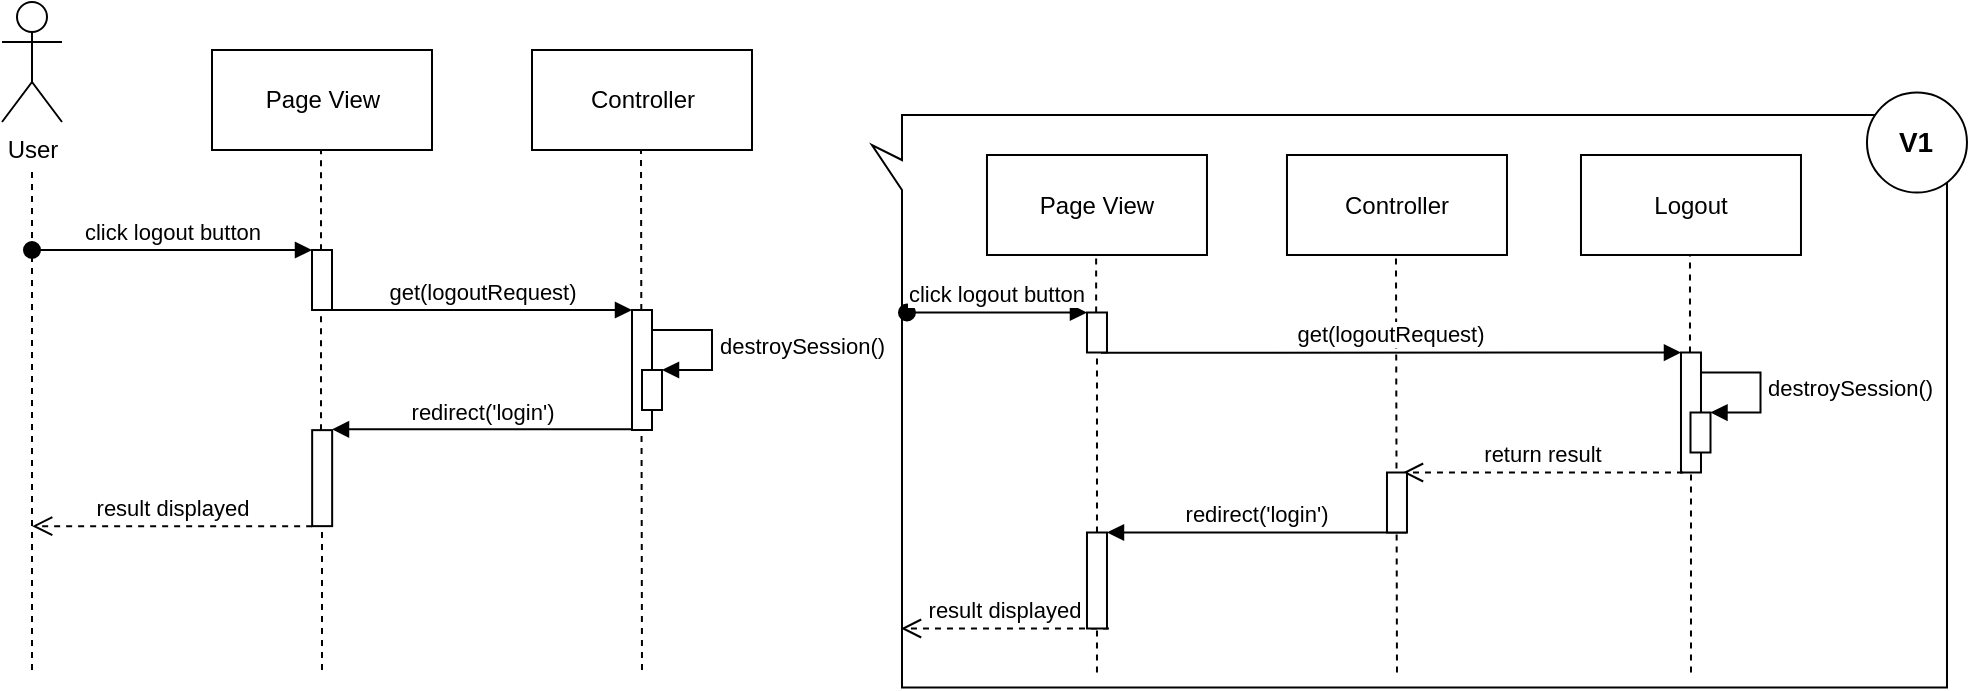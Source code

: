 <?xml version="1.0" encoding="UTF-8"?>
<mxfile version="14.6.12" type="google">
  <diagram id="nA_N1lNbd_eWuvNSvwnz" name="Page-1">
    <mxGraphModel dx="1278" dy="548" grid="1" gridSize="10" guides="1" tooltips="1" connect="1" arrows="1" fold="1" page="1" pageScale="1" pageWidth="827" pageHeight="1169" math="0" shadow="0">
      <root>
        <mxCell id="0" />
        <mxCell id="1" parent="0" />
        <mxCell id="JI0KaK2h_YDIskdQMk7y-1" value="User" style="shape=umlActor;verticalLabelPosition=bottom;verticalAlign=top;html=1;outlineConnect=0;" parent="1" vertex="1">
          <mxGeometry x="115" y="86" width="30" height="60" as="geometry" />
        </mxCell>
        <mxCell id="JI0KaK2h_YDIskdQMk7y-2" value="" style="endArrow=none;dashed=1;html=1;" parent="1" edge="1">
          <mxGeometry width="50" height="50" relative="1" as="geometry">
            <mxPoint x="130" y="420" as="sourcePoint" />
            <mxPoint x="130" y="170" as="targetPoint" />
          </mxGeometry>
        </mxCell>
        <mxCell id="JI0KaK2h_YDIskdQMk7y-3" value="Controller" style="html=1;" parent="1" vertex="1">
          <mxGeometry x="380" y="110" width="110" height="50" as="geometry" />
        </mxCell>
        <mxCell id="JI0KaK2h_YDIskdQMk7y-4" value="Page View" style="html=1;" parent="1" vertex="1">
          <mxGeometry x="220" y="110" width="110" height="50" as="geometry" />
        </mxCell>
        <mxCell id="JI0KaK2h_YDIskdQMk7y-7" value="" style="endArrow=none;dashed=1;html=1;startArrow=none;" parent="1" source="JI0KaK2h_YDIskdQMk7y-23" edge="1">
          <mxGeometry width="50" height="50" relative="1" as="geometry">
            <mxPoint x="274.5" y="480" as="sourcePoint" />
            <mxPoint x="274.5" y="160" as="targetPoint" />
          </mxGeometry>
        </mxCell>
        <mxCell id="JI0KaK2h_YDIskdQMk7y-9" value="" style="endArrow=none;dashed=1;html=1;" parent="1" edge="1">
          <mxGeometry width="50" height="50" relative="1" as="geometry">
            <mxPoint x="435" y="420" as="sourcePoint" />
            <mxPoint x="434.5" y="160" as="targetPoint" />
          </mxGeometry>
        </mxCell>
        <mxCell id="JI0KaK2h_YDIskdQMk7y-15" value="" style="html=1;points=[];perimeter=orthogonalPerimeter;" parent="1" vertex="1">
          <mxGeometry x="270" y="210" width="10" height="30" as="geometry" />
        </mxCell>
        <mxCell id="JI0KaK2h_YDIskdQMk7y-16" value="click logout button" style="html=1;verticalAlign=bottom;startArrow=oval;endArrow=block;startSize=8;" parent="1" target="JI0KaK2h_YDIskdQMk7y-15" edge="1">
          <mxGeometry relative="1" as="geometry">
            <mxPoint x="130" y="210" as="sourcePoint" />
          </mxGeometry>
        </mxCell>
        <mxCell id="JI0KaK2h_YDIskdQMk7y-17" value="" style="html=1;points=[];perimeter=orthogonalPerimeter;" parent="1" vertex="1">
          <mxGeometry x="430" y="240" width="10" height="60" as="geometry" />
        </mxCell>
        <mxCell id="JI0KaK2h_YDIskdQMk7y-18" value="get(logoutRequest)" style="html=1;verticalAlign=bottom;endArrow=block;exitX=1.01;exitY=0.999;exitDx=0;exitDy=0;exitPerimeter=0;" parent="1" source="JI0KaK2h_YDIskdQMk7y-15" edge="1">
          <mxGeometry relative="1" as="geometry">
            <mxPoint x="580" y="230" as="sourcePoint" />
            <mxPoint x="430" y="240" as="targetPoint" />
          </mxGeometry>
        </mxCell>
        <mxCell id="JI0KaK2h_YDIskdQMk7y-20" value="" style="html=1;points=[];perimeter=orthogonalPerimeter;" parent="1" vertex="1">
          <mxGeometry x="435" y="270" width="10" height="20" as="geometry" />
        </mxCell>
        <mxCell id="JI0KaK2h_YDIskdQMk7y-21" value="destroySession()" style="edgeStyle=orthogonalEdgeStyle;html=1;align=left;spacingLeft=2;endArrow=block;rounded=0;entryX=1;entryY=0;" parent="1" target="JI0KaK2h_YDIskdQMk7y-20" edge="1">
          <mxGeometry relative="1" as="geometry">
            <mxPoint x="440" y="250" as="sourcePoint" />
            <Array as="points">
              <mxPoint x="470" y="250" />
            </Array>
          </mxGeometry>
        </mxCell>
        <mxCell id="JI0KaK2h_YDIskdQMk7y-24" value="redirect(&#39;login&#39;)" style="html=1;verticalAlign=bottom;endArrow=block;exitX=-0.008;exitY=0.998;exitDx=0;exitDy=0;exitPerimeter=0;" parent="1" edge="1">
          <mxGeometry relative="1" as="geometry">
            <mxPoint x="430.0" y="299.674" as="sourcePoint" />
            <mxPoint x="280" y="299.67" as="targetPoint" />
          </mxGeometry>
        </mxCell>
        <mxCell id="JI0KaK2h_YDIskdQMk7y-26" value="result displayed" style="html=1;verticalAlign=bottom;endArrow=open;dashed=1;endSize=8;" parent="1" edge="1">
          <mxGeometry relative="1" as="geometry">
            <mxPoint x="270.08" y="348.07" as="sourcePoint" />
            <mxPoint x="130.08" y="348.07" as="targetPoint" />
          </mxGeometry>
        </mxCell>
        <mxCell id="JI0KaK2h_YDIskdQMk7y-23" value="" style="html=1;points=[];perimeter=orthogonalPerimeter;" parent="1" vertex="1">
          <mxGeometry x="270.08" y="300.07" width="10" height="48" as="geometry" />
        </mxCell>
        <mxCell id="JI0KaK2h_YDIskdQMk7y-28" value="" style="endArrow=none;dashed=1;html=1;" parent="1" target="JI0KaK2h_YDIskdQMk7y-23" edge="1">
          <mxGeometry width="50" height="50" relative="1" as="geometry">
            <mxPoint x="275" y="420" as="sourcePoint" />
            <mxPoint x="274.5" y="160" as="targetPoint" />
          </mxGeometry>
        </mxCell>
        <mxCell id="r6j5_0i9J7h4EqZRhPyK-67" value="" style="group" vertex="1" connectable="0" parent="1">
          <mxGeometry x="549.995" y="131.25" width="547.495" height="297.505" as="geometry" />
        </mxCell>
        <mxCell id="r6j5_0i9J7h4EqZRhPyK-23" value="" style="whiteSpace=wrap;html=1;shape=mxgraph.basic.rectCallout;dx=30;dy=15;boundedLbl=1;rotation=90;" vertex="1" parent="r6j5_0i9J7h4EqZRhPyK-67">
          <mxGeometry x="125.625" y="-114.37" width="286.25" height="537.5" as="geometry" />
        </mxCell>
        <mxCell id="r6j5_0i9J7h4EqZRhPyK-24" value="Controller" style="html=1;" vertex="1" parent="r6j5_0i9J7h4EqZRhPyK-67">
          <mxGeometry x="207.495" y="31.25" width="110" height="50" as="geometry" />
        </mxCell>
        <mxCell id="r6j5_0i9J7h4EqZRhPyK-25" value="Logout" style="html=1;" vertex="1" parent="r6j5_0i9J7h4EqZRhPyK-67">
          <mxGeometry x="354.495" y="31.25" width="110" height="50" as="geometry" />
        </mxCell>
        <mxCell id="r6j5_0i9J7h4EqZRhPyK-48" value="&lt;font style=&quot;font-size: 14px&quot;&gt;&lt;b&gt;V1&lt;/b&gt;&lt;/font&gt;" style="ellipse;whiteSpace=wrap;html=1;aspect=fixed;" vertex="1" parent="r6j5_0i9J7h4EqZRhPyK-67">
          <mxGeometry x="497.495" width="50" height="50" as="geometry" />
        </mxCell>
        <mxCell id="r6j5_0i9J7h4EqZRhPyK-49" value="" style="endArrow=none;dashed=1;html=1;" edge="1" parent="r6j5_0i9J7h4EqZRhPyK-67">
          <mxGeometry width="50" height="50" relative="1" as="geometry">
            <mxPoint x="262.495" y="290" as="sourcePoint" />
            <mxPoint x="261.995" y="81.25" as="targetPoint" />
          </mxGeometry>
        </mxCell>
        <mxCell id="r6j5_0i9J7h4EqZRhPyK-50" value="" style="endArrow=none;dashed=1;html=1;startArrow=none;" edge="1" parent="r6j5_0i9J7h4EqZRhPyK-67" source="r6j5_0i9J7h4EqZRhPyK-56">
          <mxGeometry width="50" height="50" relative="1" as="geometry">
            <mxPoint x="409.495" y="341.25" as="sourcePoint" />
            <mxPoint x="408.995" y="81.25" as="targetPoint" />
          </mxGeometry>
        </mxCell>
        <mxCell id="r6j5_0i9J7h4EqZRhPyK-51" value="get(logoutRequest)" style="html=1;verticalAlign=bottom;endArrow=block;" edge="1" parent="r6j5_0i9J7h4EqZRhPyK-67">
          <mxGeometry relative="1" as="geometry">
            <mxPoint x="114.495" y="130.15" as="sourcePoint" />
            <mxPoint x="404.495" y="130" as="targetPoint" />
          </mxGeometry>
        </mxCell>
        <mxCell id="r6j5_0i9J7h4EqZRhPyK-52" value="Page View" style="html=1;" vertex="1" parent="r6j5_0i9J7h4EqZRhPyK-67">
          <mxGeometry x="57.495" y="31.25" width="110" height="50" as="geometry" />
        </mxCell>
        <mxCell id="r6j5_0i9J7h4EqZRhPyK-53" value="" style="endArrow=none;dashed=1;html=1;startArrow=none;" edge="1" parent="r6j5_0i9J7h4EqZRhPyK-67" source="r6j5_0i9J7h4EqZRhPyK-54">
          <mxGeometry width="50" height="50" relative="1" as="geometry">
            <mxPoint x="112.575" y="341.25" as="sourcePoint" />
            <mxPoint x="112.075" y="81.25" as="targetPoint" />
          </mxGeometry>
        </mxCell>
        <mxCell id="r6j5_0i9J7h4EqZRhPyK-54" value="" style="html=1;points=[];perimeter=orthogonalPerimeter;" vertex="1" parent="r6j5_0i9J7h4EqZRhPyK-67">
          <mxGeometry x="107.495" y="110" width="10" height="20" as="geometry" />
        </mxCell>
        <mxCell id="r6j5_0i9J7h4EqZRhPyK-55" value="" style="endArrow=none;dashed=1;html=1;startArrow=none;" edge="1" parent="r6j5_0i9J7h4EqZRhPyK-67" source="r6j5_0i9J7h4EqZRhPyK-63" target="r6j5_0i9J7h4EqZRhPyK-54">
          <mxGeometry width="50" height="50" relative="1" as="geometry">
            <mxPoint x="112.575" y="341.25" as="sourcePoint" />
            <mxPoint x="112.075" y="81.25" as="targetPoint" />
          </mxGeometry>
        </mxCell>
        <mxCell id="r6j5_0i9J7h4EqZRhPyK-57" value="click logout button" style="html=1;verticalAlign=bottom;startArrow=oval;endArrow=block;startSize=8;" edge="1" parent="r6j5_0i9J7h4EqZRhPyK-67">
          <mxGeometry relative="1" as="geometry">
            <mxPoint x="17.495" y="110" as="sourcePoint" />
            <mxPoint x="107.495" y="110" as="targetPoint" />
          </mxGeometry>
        </mxCell>
        <mxCell id="r6j5_0i9J7h4EqZRhPyK-56" value="" style="html=1;points=[];perimeter=orthogonalPerimeter;" vertex="1" parent="r6j5_0i9J7h4EqZRhPyK-67">
          <mxGeometry x="404.495" y="130" width="10" height="60" as="geometry" />
        </mxCell>
        <mxCell id="r6j5_0i9J7h4EqZRhPyK-58" value="" style="endArrow=none;dashed=1;html=1;" edge="1" parent="r6j5_0i9J7h4EqZRhPyK-67" target="r6j5_0i9J7h4EqZRhPyK-56">
          <mxGeometry width="50" height="50" relative="1" as="geometry">
            <mxPoint x="409.495" y="290" as="sourcePoint" />
            <mxPoint x="408.995" y="81.25" as="targetPoint" />
          </mxGeometry>
        </mxCell>
        <mxCell id="r6j5_0i9J7h4EqZRhPyK-59" value="" style="html=1;points=[];perimeter=orthogonalPerimeter;" vertex="1" parent="r6j5_0i9J7h4EqZRhPyK-67">
          <mxGeometry x="409.255" y="160" width="10" height="20" as="geometry" />
        </mxCell>
        <mxCell id="r6j5_0i9J7h4EqZRhPyK-60" value="destroySession()" style="edgeStyle=orthogonalEdgeStyle;html=1;align=left;spacingLeft=2;endArrow=block;rounded=0;entryX=1;entryY=0;" edge="1" parent="r6j5_0i9J7h4EqZRhPyK-67" target="r6j5_0i9J7h4EqZRhPyK-59">
          <mxGeometry relative="1" as="geometry">
            <mxPoint x="414.255" y="140" as="sourcePoint" />
            <Array as="points">
              <mxPoint x="444.255" y="140" />
            </Array>
          </mxGeometry>
        </mxCell>
        <mxCell id="r6j5_0i9J7h4EqZRhPyK-61" value="redirect(&#39;login&#39;)" style="html=1;verticalAlign=bottom;endArrow=block;exitX=-0.008;exitY=0.998;exitDx=0;exitDy=0;exitPerimeter=0;" edge="1" parent="r6j5_0i9J7h4EqZRhPyK-67">
          <mxGeometry relative="1" as="geometry">
            <mxPoint x="267.495" y="220.004" as="sourcePoint" />
            <mxPoint x="117.495" y="220.0" as="targetPoint" />
          </mxGeometry>
        </mxCell>
        <mxCell id="r6j5_0i9J7h4EqZRhPyK-62" value="result displayed" style="html=1;verticalAlign=bottom;endArrow=open;dashed=1;endSize=8;" edge="1" parent="r6j5_0i9J7h4EqZRhPyK-67">
          <mxGeometry relative="1" as="geometry">
            <mxPoint x="118.495" y="268" as="sourcePoint" />
            <mxPoint x="14.495" y="268" as="targetPoint" />
          </mxGeometry>
        </mxCell>
        <mxCell id="r6j5_0i9J7h4EqZRhPyK-64" value="return result" style="html=1;verticalAlign=bottom;endArrow=open;dashed=1;endSize=8;" edge="1" parent="r6j5_0i9J7h4EqZRhPyK-67">
          <mxGeometry relative="1" as="geometry">
            <mxPoint x="405.495" y="190.0" as="sourcePoint" />
            <mxPoint x="265.495" y="190.0" as="targetPoint" />
          </mxGeometry>
        </mxCell>
        <mxCell id="r6j5_0i9J7h4EqZRhPyK-65" value="" style="html=1;points=[];perimeter=orthogonalPerimeter;" vertex="1" parent="r6j5_0i9J7h4EqZRhPyK-67">
          <mxGeometry x="257.495" y="190" width="10" height="30" as="geometry" />
        </mxCell>
        <mxCell id="r6j5_0i9J7h4EqZRhPyK-63" value="" style="html=1;points=[];perimeter=orthogonalPerimeter;" vertex="1" parent="r6j5_0i9J7h4EqZRhPyK-67">
          <mxGeometry x="107.495" y="220" width="10" height="48" as="geometry" />
        </mxCell>
        <mxCell id="r6j5_0i9J7h4EqZRhPyK-66" value="" style="endArrow=none;dashed=1;html=1;" edge="1" parent="r6j5_0i9J7h4EqZRhPyK-67" target="r6j5_0i9J7h4EqZRhPyK-63">
          <mxGeometry width="50" height="50" relative="1" as="geometry">
            <mxPoint x="112.495" y="290" as="sourcePoint" />
            <mxPoint x="112.575" y="130.0" as="targetPoint" />
          </mxGeometry>
        </mxCell>
      </root>
    </mxGraphModel>
  </diagram>
</mxfile>
